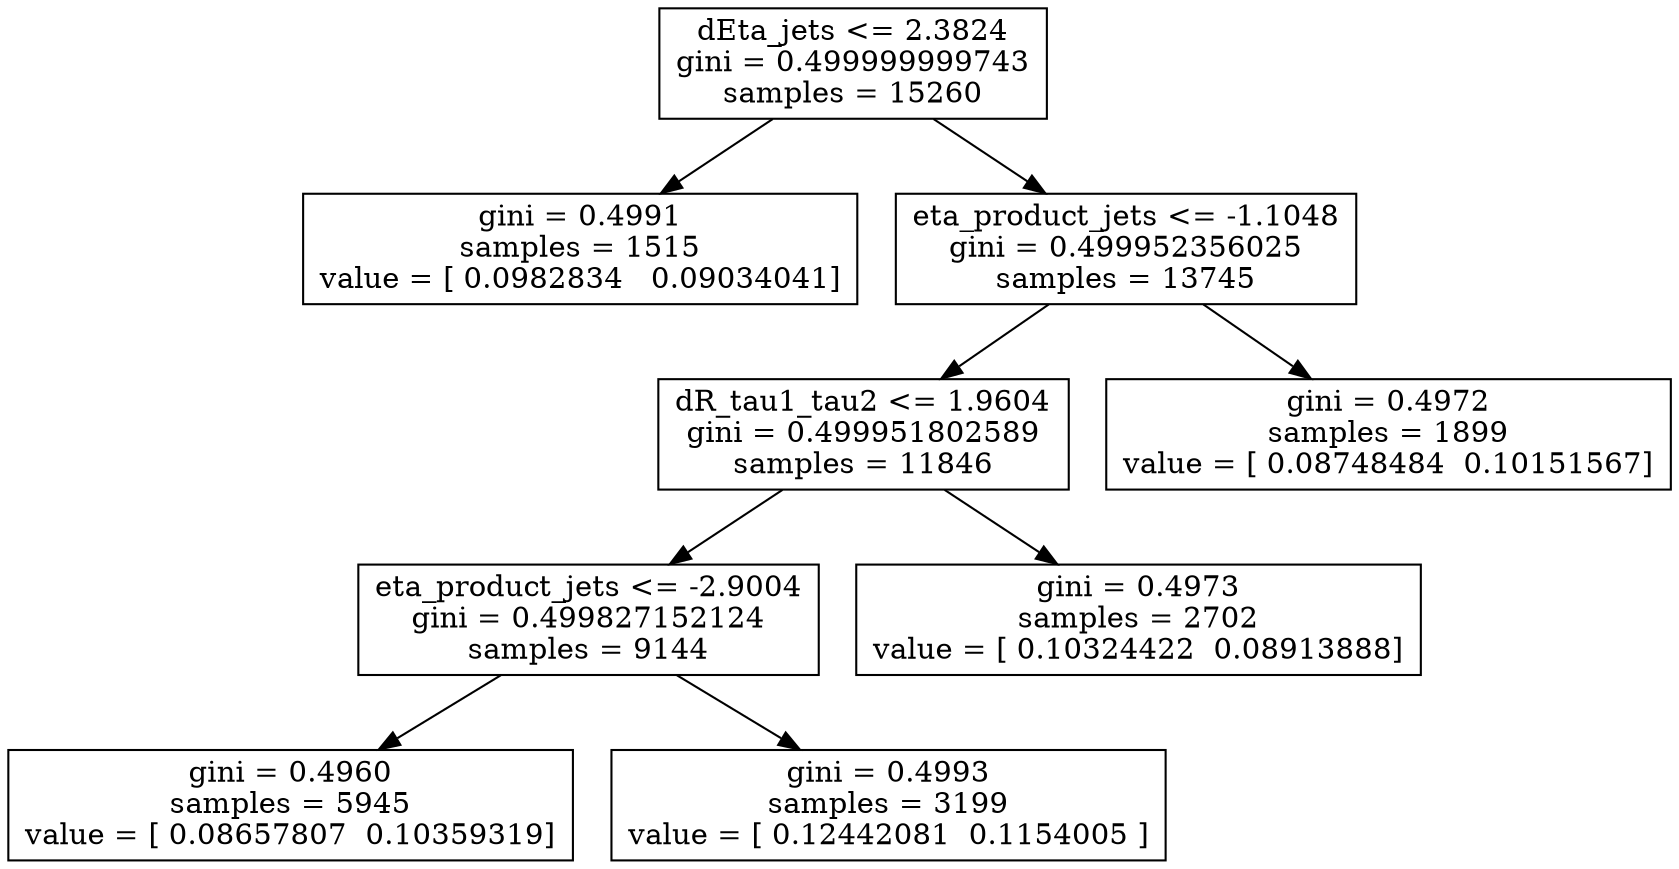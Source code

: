 digraph Tree {
0 [label="dEta_jets <= 2.3824\ngini = 0.499999999743\nsamples = 15260", shape="box"] ;
1 [label="gini = 0.4991\nsamples = 1515\nvalue = [ 0.0982834   0.09034041]", shape="box"] ;
0 -> 1 ;
2 [label="eta_product_jets <= -1.1048\ngini = 0.499952356025\nsamples = 13745", shape="box"] ;
0 -> 2 ;
3 [label="dR_tau1_tau2 <= 1.9604\ngini = 0.499951802589\nsamples = 11846", shape="box"] ;
2 -> 3 ;
4 [label="eta_product_jets <= -2.9004\ngini = 0.499827152124\nsamples = 9144", shape="box"] ;
3 -> 4 ;
5 [label="gini = 0.4960\nsamples = 5945\nvalue = [ 0.08657807  0.10359319]", shape="box"] ;
4 -> 5 ;
6 [label="gini = 0.4993\nsamples = 3199\nvalue = [ 0.12442081  0.1154005 ]", shape="box"] ;
4 -> 6 ;
7 [label="gini = 0.4973\nsamples = 2702\nvalue = [ 0.10324422  0.08913888]", shape="box"] ;
3 -> 7 ;
8 [label="gini = 0.4972\nsamples = 1899\nvalue = [ 0.08748484  0.10151567]", shape="box"] ;
2 -> 8 ;
}